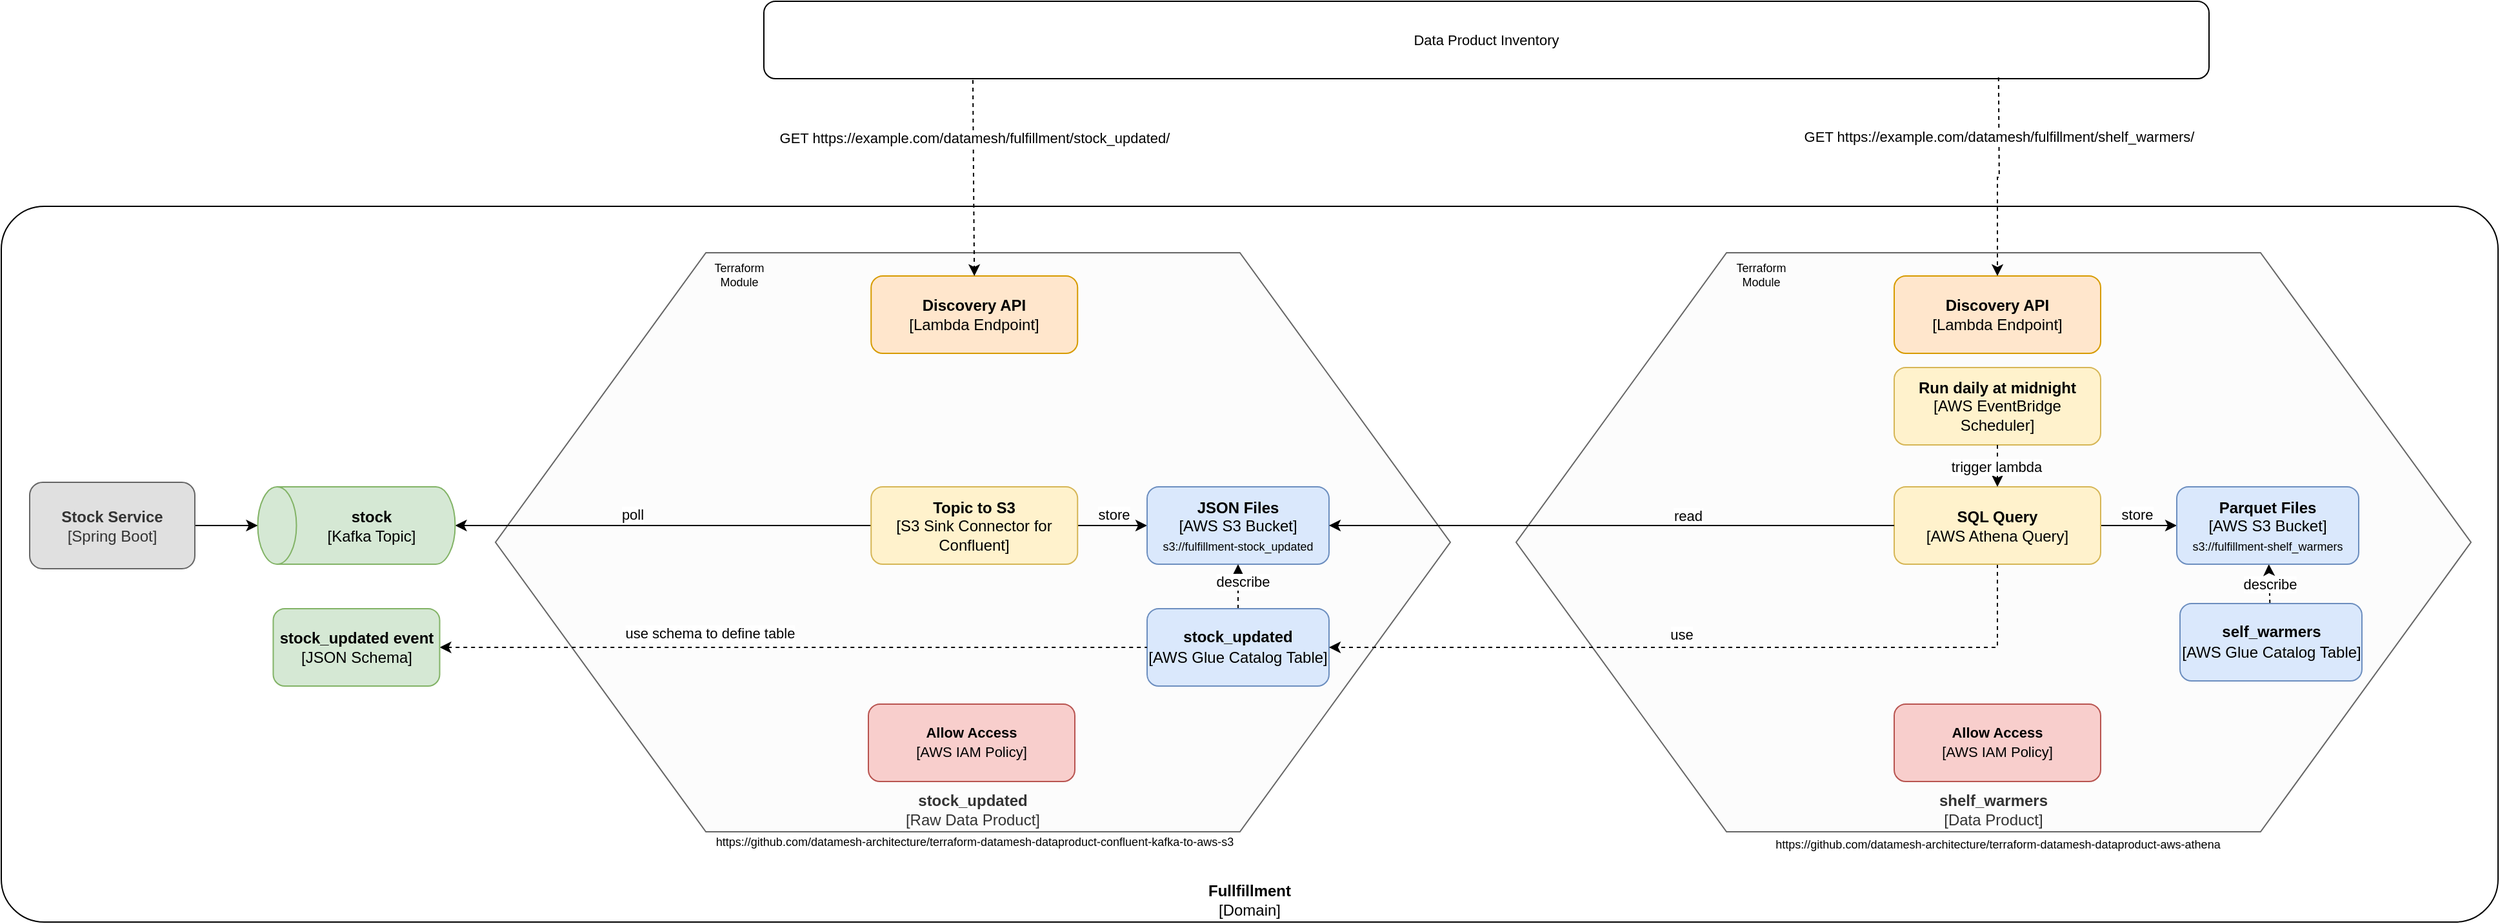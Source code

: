 <mxfile version="20.5.3" type="embed"><diagram id="DWjpSvbVxY2pOprUcE6g" name="Page-1"><mxGraphModel dx="1014" dy="1221" grid="0" gridSize="10" guides="1" tooltips="1" connect="1" arrows="1" fold="1" page="0" pageScale="1" pageWidth="827" pageHeight="1169" math="0" shadow="0"><root><mxCell id="0"/><mxCell id="1" parent="0"/><mxCell id="258" value="&lt;b&gt;Fullfillment&lt;/b&gt;&lt;br&gt;[Domain]" style="rounded=1;whiteSpace=wrap;html=1;verticalAlign=bottom;fontStyle=0;arcSize=6;" vertex="1" parent="1"><mxGeometry x="160" y="59" width="1935" height="555" as="geometry"/></mxCell><mxCell id="323" value="&lt;b&gt;shelf_warmers&lt;/b&gt;&lt;br&gt;[Data Product]" style="shape=hexagon;perimeter=hexagonPerimeter2;whiteSpace=wrap;html=1;fixedSize=1;rounded=0;glass=0;fontFamily=Helvetica;fontSize=12;size=163.059;verticalAlign=bottom;fillColor=#FCFCFC;fontColor=#333333;strokeColor=#666666;" vertex="1" parent="1"><mxGeometry x="1334" y="95" width="740" height="449" as="geometry"/></mxCell><mxCell id="322" value="&lt;b&gt;stock_updated&lt;/b&gt;&lt;br&gt;[Raw Data Product]" style="shape=hexagon;perimeter=hexagonPerimeter2;whiteSpace=wrap;html=1;fixedSize=1;rounded=0;glass=0;fontFamily=Helvetica;fontSize=12;size=163.059;verticalAlign=bottom;fillColor=#FCFCFC;fontColor=#333333;strokeColor=#666666;" vertex="1" parent="1"><mxGeometry x="543" y="95" width="740" height="449" as="geometry"/></mxCell><mxCell id="263" style="edgeStyle=orthogonalEdgeStyle;rounded=0;orthogonalLoop=1;jettySize=auto;html=1;entryX=0;entryY=0.5;entryDx=0;entryDy=0;startArrow=classic;startFill=1;endArrow=none;endFill=0;" edge="1" parent="1" source="260" target="262"><mxGeometry relative="1" as="geometry"/></mxCell><mxCell id="284" value="poll" style="edgeLabel;html=1;align=center;verticalAlign=middle;resizable=0;points=[];fontSize=11;fontFamily=Helvetica;" vertex="1" connectable="0" parent="263"><mxGeometry x="0.595" y="3" relative="1" as="geometry"><mxPoint x="-120" y="-6" as="offset"/></mxGeometry></mxCell><mxCell id="260" value="" style="shape=cylinder3;whiteSpace=wrap;html=1;boundedLbl=1;backgroundOutline=1;size=15;rotation=-90;fillColor=#d5e8d4;strokeColor=#82b366;" vertex="1" parent="1"><mxGeometry x="405.25" y="230" width="60" height="153" as="geometry"/></mxCell><mxCell id="261" value="&lt;b&gt;stock&lt;/b&gt;&lt;br&gt;[Kafka Topic]" style="text;html=1;strokeColor=none;fillColor=none;align=center;verticalAlign=middle;whiteSpace=wrap;rounded=0;" vertex="1" parent="1"><mxGeometry x="398" y="291.5" width="98" height="30" as="geometry"/></mxCell><mxCell id="265" style="edgeStyle=orthogonalEdgeStyle;rounded=0;orthogonalLoop=1;jettySize=auto;html=1;entryX=0;entryY=0.5;entryDx=0;entryDy=0;" edge="1" parent="1" source="262" target="271"><mxGeometry relative="1" as="geometry"><mxPoint x="965" y="306.5" as="targetPoint"/></mxGeometry></mxCell><mxCell id="283" value="store" style="edgeLabel;html=1;align=center;verticalAlign=middle;resizable=0;points=[];fontSize=11;fontFamily=Helvetica;" vertex="1" connectable="0" parent="265"><mxGeometry x="0.052" y="4" relative="1" as="geometry"><mxPoint x="-1" y="-5" as="offset"/></mxGeometry></mxCell><mxCell id="262" value="&lt;b&gt;Topic to S3&lt;br&gt;&lt;/b&gt;[S3 Sink Connector for Confluent]" style="rounded=1;whiteSpace=wrap;html=1;fillColor=#fff2cc;strokeColor=#d6b656;" vertex="1" parent="1"><mxGeometry x="834.12" y="276.5" width="160" height="60" as="geometry"/></mxCell><mxCell id="269" style="edgeStyle=orthogonalEdgeStyle;rounded=0;orthogonalLoop=1;jettySize=auto;html=1;" edge="1" parent="1" source="268" target="260"><mxGeometry relative="1" as="geometry"/></mxCell><mxCell id="268" value="&lt;b style=&quot;font-size: 12px;&quot;&gt;Stock Service&lt;br style=&quot;font-size: 12px;&quot;&gt;&lt;/b&gt;[Spring Boot]" style="rounded=1;whiteSpace=wrap;html=1;verticalAlign=middle;fontSize=12;fillColor=#E0E0E0;fontColor=#333333;strokeColor=#666666;" vertex="1" parent="1"><mxGeometry x="182" y="273" width="128" height="67" as="geometry"/></mxCell><mxCell id="271" value="&lt;b&gt;JSON Files&lt;br&gt;&lt;/b&gt;[AWS S3 Bucket]&lt;br&gt;&lt;font style=&quot;font-size: 9px;&quot;&gt;s3://fulfillment-stock_updated&lt;/font&gt;" style="rounded=1;whiteSpace=wrap;html=1;fillColor=#dae8fc;strokeColor=#6c8ebf;" vertex="1" parent="1"><mxGeometry x="1048" y="276.5" width="141" height="60" as="geometry"/></mxCell><mxCell id="274" style="edgeStyle=orthogonalEdgeStyle;rounded=0;orthogonalLoop=1;jettySize=auto;html=1;entryX=0.5;entryY=1;entryDx=0;entryDy=0;fontFamily=Helvetica;fontSize=11;dashed=1;" edge="1" parent="1" source="273" target="271"><mxGeometry relative="1" as="geometry"/></mxCell><mxCell id="282" value="describe" style="edgeLabel;html=1;align=center;verticalAlign=middle;resizable=0;points=[];fontSize=11;fontFamily=Helvetica;" vertex="1" connectable="0" parent="274"><mxGeometry x="-0.744" y="-1" relative="1" as="geometry"><mxPoint x="2" y="-15" as="offset"/></mxGeometry></mxCell><mxCell id="273" value="&lt;font face=&quot;Helvetica&quot; style=&quot;font-size: 12px;&quot;&gt;&lt;b style=&quot;font-size: 12px;&quot;&gt;stock_updated&lt;br style=&quot;font-size: 12px;&quot;&gt;&lt;/b&gt;[AWS Glue Catalog Table]&lt;/font&gt;" style="rounded=1;whiteSpace=wrap;html=1;fontFamily=Courier New;fontSize=12;fillColor=#dae8fc;strokeColor=#6c8ebf;" vertex="1" parent="1"><mxGeometry x="1048" y="371" width="141" height="60" as="geometry"/></mxCell><mxCell id="275" value="&lt;b&gt;Discovery API&lt;br&gt;&lt;/b&gt;[Lambda Endpoint]" style="rounded=1;whiteSpace=wrap;html=1;fillColor=#ffe6cc;strokeColor=#d79b00;" vertex="1" parent="1"><mxGeometry x="834.12" y="113" width="160" height="60" as="geometry"/></mxCell><mxCell id="277" style="edgeStyle=orthogonalEdgeStyle;rounded=0;orthogonalLoop=1;jettySize=auto;html=1;entryX=0.5;entryY=0;entryDx=0;entryDy=0;fontFamily=Helvetica;fontSize=11;dashed=1;" edge="1" parent="1" target="275"><mxGeometry relative="1" as="geometry"><mxPoint x="913" y="-39" as="sourcePoint"/></mxGeometry></mxCell><mxCell id="278" value="GET https://example.com/datamesh/fulfillment/stock_updated/" style="edgeLabel;html=1;align=center;verticalAlign=middle;resizable=0;points=[];fontSize=11;fontFamily=Helvetica;" vertex="1" connectable="0" parent="277"><mxGeometry x="-0.41" relative="1" as="geometry"><mxPoint as="offset"/></mxGeometry></mxCell><mxCell id="276" value="Data Product Inventory" style="rounded=1;whiteSpace=wrap;html=1;fontFamily=Helvetica;fontSize=11;" vertex="1" parent="1"><mxGeometry x="751" y="-100" width="1120" height="60" as="geometry"/></mxCell><mxCell id="280" style="edgeStyle=orthogonalEdgeStyle;rounded=0;orthogonalLoop=1;jettySize=auto;html=1;fontFamily=Helvetica;fontSize=11;dashed=1;startArrow=classic;startFill=1;endArrow=none;endFill=0;" edge="1" parent="1" source="279" target="273"><mxGeometry relative="1" as="geometry"/></mxCell><mxCell id="281" value="use schema to define table" style="edgeLabel;html=1;align=center;verticalAlign=middle;resizable=0;points=[];fontSize=11;fontFamily=Helvetica;" vertex="1" connectable="0" parent="280"><mxGeometry x="-0.244" relative="1" as="geometry"><mxPoint x="2" y="-11" as="offset"/></mxGeometry></mxCell><mxCell id="279" value="&lt;b&gt;stock_updated event&lt;br&gt;&lt;/b&gt;[JSON Schema]" style="rounded=1;whiteSpace=wrap;html=1;fillColor=#d5e8d4;strokeColor=#82b366;" vertex="1" parent="1"><mxGeometry x="370.75" y="371" width="129" height="60" as="geometry"/></mxCell><mxCell id="297" value="&lt;b&gt;Discovery API&lt;br&gt;&lt;/b&gt;[Lambda Endpoint]" style="rounded=1;whiteSpace=wrap;html=1;fillColor=#ffe6cc;strokeColor=#d79b00;" vertex="1" parent="1"><mxGeometry x="1627" y="113" width="160" height="60" as="geometry"/></mxCell><mxCell id="299" style="rounded=0;orthogonalLoop=1;jettySize=auto;html=1;entryX=1;entryY=0.5;entryDx=0;entryDy=0;fontFamily=Helvetica;fontSize=11;startArrow=none;startFill=0;endArrow=classic;endFill=1;dashed=1;exitX=0.5;exitY=1;exitDx=0;exitDy=0;" edge="1" parent="1" source="298" target="273"><mxGeometry relative="1" as="geometry"><Array as="points"><mxPoint x="1707" y="401"/></Array></mxGeometry></mxCell><mxCell id="300" value="use" style="edgeLabel;html=1;align=center;verticalAlign=middle;resizable=0;points=[];fontSize=11;fontFamily=Helvetica;" vertex="1" connectable="0" parent="299"><mxGeometry x="-0.47" y="1" relative="1" as="geometry"><mxPoint x="-155" y="-11" as="offset"/></mxGeometry></mxCell><mxCell id="304" value="store" style="edgeStyle=none;rounded=0;orthogonalLoop=1;jettySize=auto;html=1;fontFamily=Helvetica;fontSize=11;startArrow=none;startFill=0;endArrow=classic;endFill=1;" edge="1" parent="1" source="298" target="302"><mxGeometry x="-0.051" y="9" relative="1" as="geometry"><mxPoint as="offset"/></mxGeometry></mxCell><mxCell id="298" value="&lt;b&gt;SQL Query&lt;br&gt;&lt;/b&gt;[AWS Athena Query]" style="rounded=1;whiteSpace=wrap;html=1;fillColor=#fff2cc;strokeColor=#d6b656;" vertex="1" parent="1"><mxGeometry x="1627" y="276.5" width="160" height="60" as="geometry"/></mxCell><mxCell id="303" value="describe" style="edgeStyle=none;rounded=0;orthogonalLoop=1;jettySize=auto;html=1;dashed=1;fontFamily=Helvetica;fontSize=11;startArrow=none;startFill=0;endArrow=classic;endFill=1;" edge="1" parent="1" source="301" target="302"><mxGeometry relative="1" as="geometry"/></mxCell><mxCell id="301" value="&lt;font face=&quot;Helvetica&quot; style=&quot;font-size: 12px;&quot;&gt;&lt;b style=&quot;font-size: 12px;&quot;&gt;self_warmers&lt;br style=&quot;font-size: 12px;&quot;&gt;&lt;/b&gt;[AWS Glue Catalog Table]&lt;/font&gt;" style="rounded=1;whiteSpace=wrap;html=1;fontFamily=Courier New;fontSize=12;fillColor=#dae8fc;strokeColor=#6c8ebf;" vertex="1" parent="1"><mxGeometry x="1848.5" y="367" width="141" height="60" as="geometry"/></mxCell><mxCell id="302" value="&lt;b&gt;Parquet Files&lt;br&gt;&lt;/b&gt;[AWS S3 Bucket]&lt;br&gt;&lt;font style=&quot;font-size: 9px;&quot;&gt;s3://fulfillment-shelf_warmers&lt;/font&gt;" style="rounded=1;whiteSpace=wrap;html=1;fillColor=#dae8fc;strokeColor=#6c8ebf;" vertex="1" parent="1"><mxGeometry x="1846" y="276.5" width="141" height="60" as="geometry"/></mxCell><mxCell id="305" style="edgeStyle=orthogonalEdgeStyle;rounded=0;orthogonalLoop=1;jettySize=auto;html=1;entryX=0;entryY=0.5;entryDx=0;entryDy=0;startArrow=classic;startFill=1;endArrow=none;endFill=0;" edge="1" parent="1" source="271" target="298"><mxGeometry relative="1" as="geometry"><mxPoint x="1186.0" y="276.5" as="sourcePoint"/><mxPoint x="1474.75" y="276.5" as="targetPoint"/></mxGeometry></mxCell><mxCell id="306" value="read" style="edgeLabel;html=1;align=center;verticalAlign=middle;resizable=0;points=[];fontSize=11;fontFamily=Helvetica;" vertex="1" connectable="0" parent="305"><mxGeometry x="0.595" y="3" relative="1" as="geometry"><mxPoint x="-72" y="-5" as="offset"/></mxGeometry></mxCell><mxCell id="307" style="edgeStyle=orthogonalEdgeStyle;rounded=0;orthogonalLoop=1;jettySize=auto;html=1;entryX=0.5;entryY=0;entryDx=0;entryDy=0;fontFamily=Helvetica;fontSize=11;exitX=0.835;exitY=0.983;exitDx=0;exitDy=0;exitPerimeter=0;dashed=1;" edge="1" parent="1" target="297"><mxGeometry relative="1" as="geometry"><mxPoint x="1707.875" y="-41.02" as="sourcePoint"/><mxPoint x="925.5" y="159" as="targetPoint"/></mxGeometry></mxCell><mxCell id="308" value="GET https://example.com/datamesh/fulfillment/shelf_warmers/" style="edgeLabel;html=1;align=center;verticalAlign=middle;resizable=0;points=[];fontSize=11;fontFamily=Helvetica;" vertex="1" connectable="0" parent="307"><mxGeometry x="-0.41" relative="1" as="geometry"><mxPoint as="offset"/></mxGeometry></mxCell><mxCell id="309" value="&lt;font face=&quot;Helvetica&quot;&gt;&lt;b&gt;Allow Access&lt;br&gt;&lt;/b&gt;[AWS IAM Policy]&lt;/font&gt;" style="rounded=1;whiteSpace=wrap;html=1;fontFamily=Courier New;fontSize=11;fillColor=#f8cecc;strokeColor=#b85450;" vertex="1" parent="1"><mxGeometry x="832" y="445" width="160" height="60" as="geometry"/></mxCell><mxCell id="312" value="&lt;font face=&quot;Helvetica&quot;&gt;&lt;b&gt;Allow Access&lt;br&gt;&lt;/b&gt;[AWS IAM Policy]&lt;/font&gt;" style="rounded=1;whiteSpace=wrap;html=1;fontFamily=Courier New;fontSize=11;fillColor=#f8cecc;strokeColor=#b85450;" vertex="1" parent="1"><mxGeometry x="1627" y="445" width="160" height="60" as="geometry"/></mxCell><mxCell id="313" value="&lt;b&gt;Run daily at midnight&lt;br&gt;&lt;/b&gt;[AWS EventBridge Scheduler]" style="rounded=1;whiteSpace=wrap;html=1;fillColor=#fff2cc;strokeColor=#d6b656;" vertex="1" parent="1"><mxGeometry x="1627" y="184" width="160" height="60" as="geometry"/></mxCell><mxCell id="324" value="" style="edgeStyle=none;rounded=0;orthogonalLoop=1;jettySize=auto;html=1;dashed=1;fontFamily=Helvetica;fontSize=11;startArrow=none;startFill=0;endArrow=classic;endFill=1;entryX=0.5;entryY=0;entryDx=0;entryDy=0;" edge="1" parent="1" source="313" target="298"><mxGeometry relative="1" as="geometry"><mxPoint x="1663.516" y="244" as="sourcePoint"/><mxPoint x="1636" y="737" as="targetPoint"/></mxGeometry></mxCell><mxCell id="325" value="trigger lambda" style="edgeLabel;html=1;align=center;verticalAlign=middle;resizable=0;points=[];fontSize=11;fontFamily=Helvetica;" vertex="1" connectable="0" parent="324"><mxGeometry x="-0.026" y="-1" relative="1" as="geometry"><mxPoint y="1" as="offset"/></mxGeometry></mxCell><mxCell id="326" value="https://github.com/datamesh-architecture/terraform-datamesh-dataproduct-confluent-kafka-to-aws-s3" style="text;html=1;strokeColor=none;fillColor=none;align=center;verticalAlign=middle;whiteSpace=wrap;rounded=0;glass=0;fontFamily=Helvetica;fontSize=9;" vertex="1" parent="1"><mxGeometry x="704.62" y="537" width="419" height="30" as="geometry"/></mxCell><mxCell id="327" value="https://github.com/datamesh-architecture/terraform-datamesh-dataproduct-aws-athena" style="text;html=1;strokeColor=none;fillColor=none;align=center;verticalAlign=middle;whiteSpace=wrap;rounded=0;glass=0;fontFamily=Helvetica;fontSize=9;" vertex="1" parent="1"><mxGeometry x="1497.5" y="539" width="419" height="30" as="geometry"/></mxCell><mxCell id="328" value="Terraform Module" style="text;html=1;strokeColor=none;fillColor=none;align=center;verticalAlign=middle;whiteSpace=wrap;rounded=0;glass=0;fontFamily=Helvetica;fontSize=9;" vertex="1" parent="1"><mxGeometry x="702" y="97" width="60" height="30" as="geometry"/></mxCell><mxCell id="329" value="Terraform Module" style="text;html=1;strokeColor=none;fillColor=none;align=center;verticalAlign=middle;whiteSpace=wrap;rounded=0;glass=0;fontFamily=Helvetica;fontSize=9;" vertex="1" parent="1"><mxGeometry x="1494" y="97" width="60" height="30" as="geometry"/></mxCell></root></mxGraphModel></diagram></mxfile>